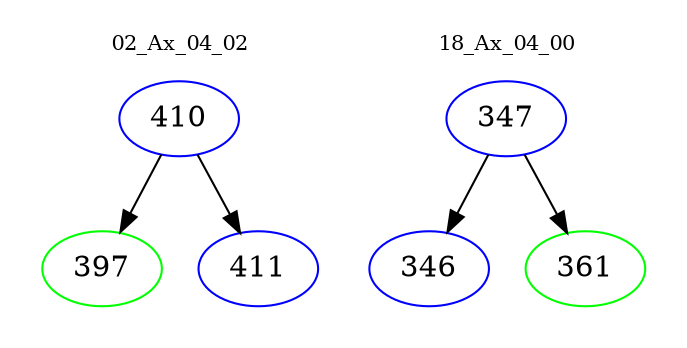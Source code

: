 digraph{
subgraph cluster_0 {
color = white
label = "02_Ax_04_02";
fontsize=10;
T0_410 [label="410", color="blue"]
T0_410 -> T0_397 [color="black"]
T0_397 [label="397", color="green"]
T0_410 -> T0_411 [color="black"]
T0_411 [label="411", color="blue"]
}
subgraph cluster_1 {
color = white
label = "18_Ax_04_00";
fontsize=10;
T1_347 [label="347", color="blue"]
T1_347 -> T1_346 [color="black"]
T1_346 [label="346", color="blue"]
T1_347 -> T1_361 [color="black"]
T1_361 [label="361", color="green"]
}
}
